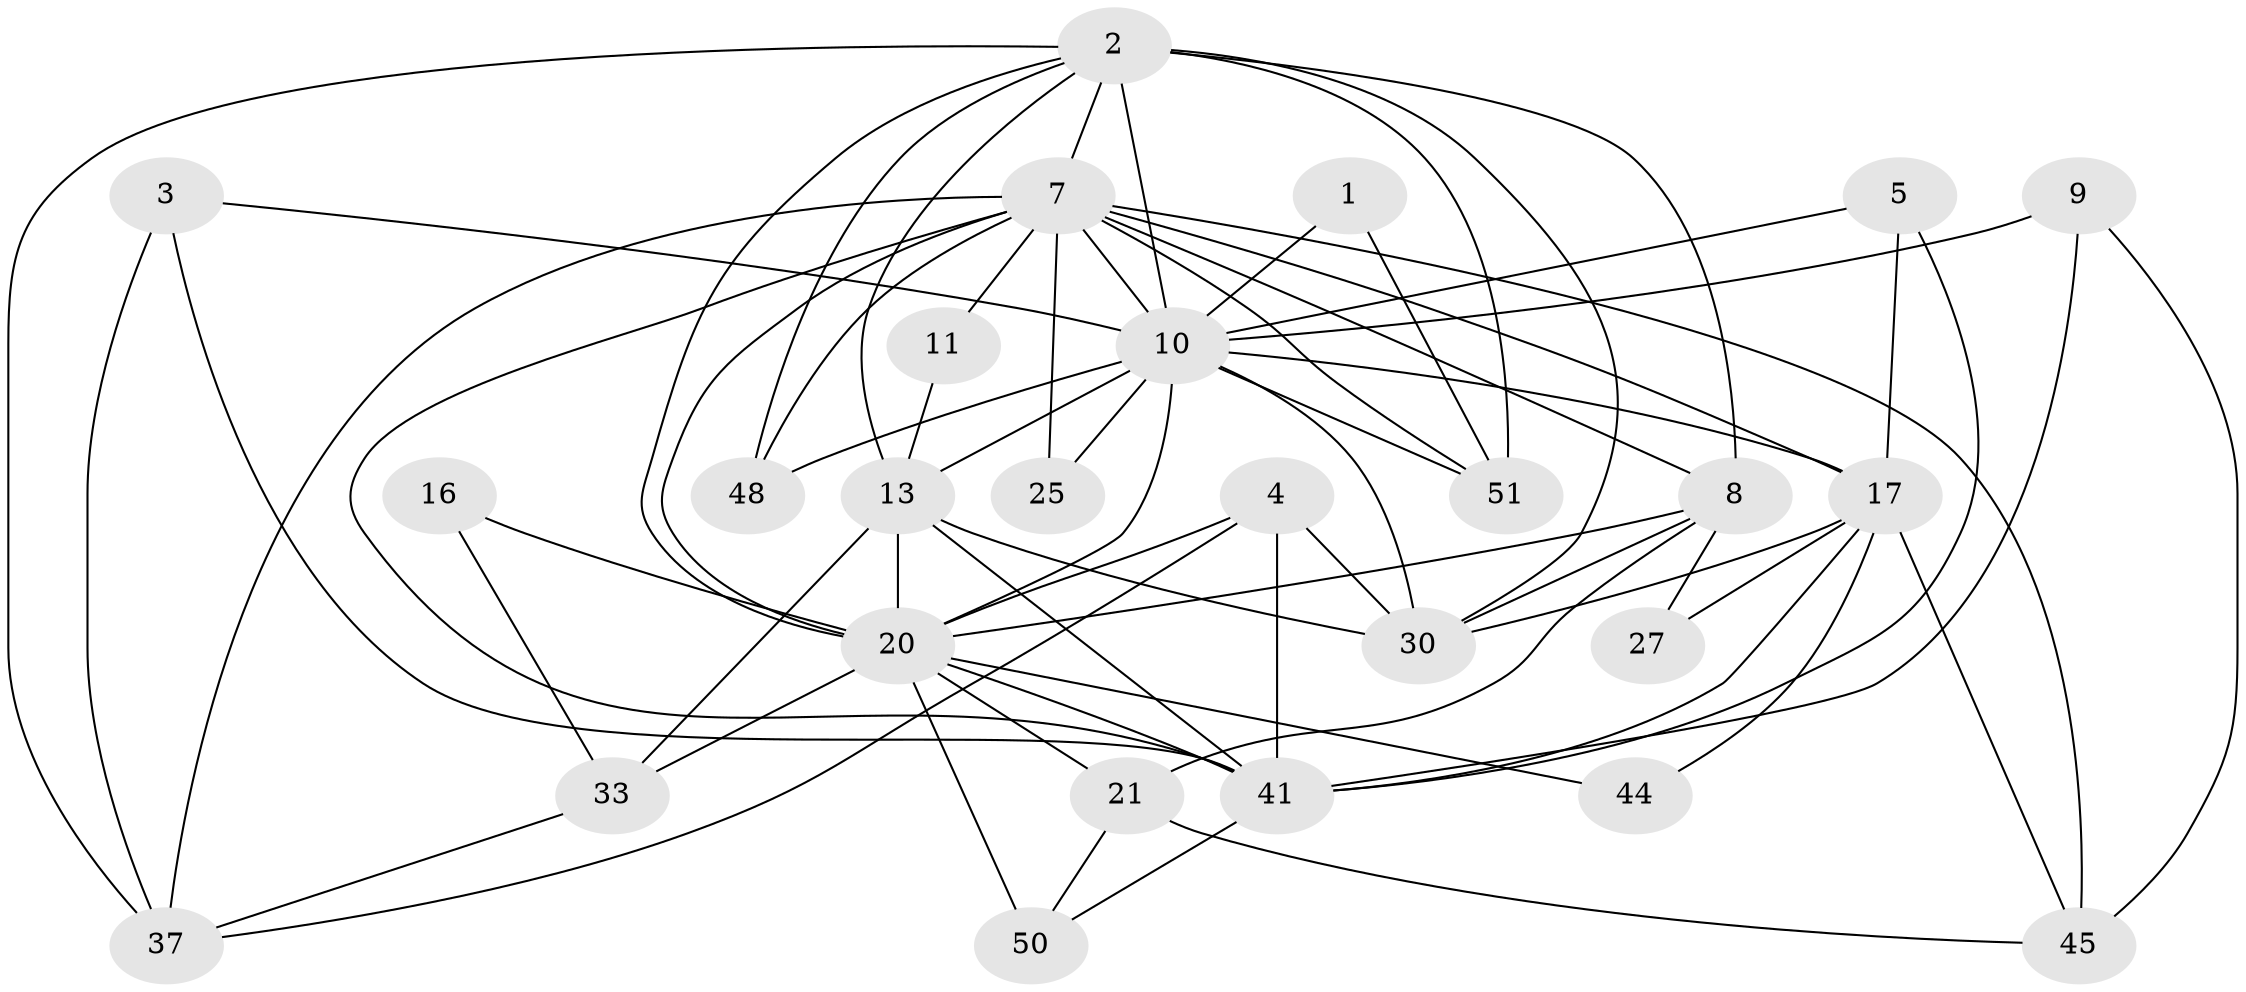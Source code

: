// original degree distribution, {2: 0.1509433962264151, 3: 0.2641509433962264, 5: 0.16981132075471697, 4: 0.2641509433962264, 6: 0.07547169811320754, 7: 0.05660377358490566, 8: 0.018867924528301886}
// Generated by graph-tools (version 1.1) at 2025/14/03/09/25 04:14:55]
// undirected, 26 vertices, 67 edges
graph export_dot {
graph [start="1"]
  node [color=gray90,style=filled];
  1;
  2 [super="+6"];
  3 [super="+19"];
  4 [super="+12"];
  5 [super="+38"];
  7 [super="+14+32"];
  8 [super="+53"];
  9;
  10 [super="+39+24+15"];
  11;
  13 [super="+47"];
  16;
  17 [super="+22"];
  20 [super="+34+42+46"];
  21;
  25;
  27;
  30 [super="+31"];
  33 [super="+36"];
  37;
  41 [super="+43"];
  44;
  45;
  48;
  50;
  51;
  1 -- 51;
  1 -- 10;
  2 -- 8;
  2 -- 37;
  2 -- 13;
  2 -- 48;
  2 -- 51;
  2 -- 20 [weight=2];
  2 -- 30 [weight=2];
  2 -- 7;
  2 -- 10 [weight=2];
  3 -- 37;
  3 -- 41;
  3 -- 10;
  4 -- 37;
  4 -- 20;
  4 -- 30;
  4 -- 41;
  5 -- 41;
  5 -- 17;
  5 -- 10 [weight=2];
  7 -- 10;
  7 -- 37;
  7 -- 8 [weight=2];
  7 -- 41;
  7 -- 11;
  7 -- 48;
  7 -- 17;
  7 -- 51;
  7 -- 20;
  7 -- 25 [weight=2];
  7 -- 45;
  8 -- 21;
  8 -- 27;
  8 -- 30;
  8 -- 20;
  9 -- 45;
  9 -- 41;
  9 -- 10;
  10 -- 25 [weight=2];
  10 -- 30;
  10 -- 48;
  10 -- 20;
  10 -- 51;
  10 -- 17;
  10 -- 13;
  11 -- 13;
  13 -- 33;
  13 -- 20;
  13 -- 41;
  13 -- 30;
  16 -- 33;
  16 -- 20;
  17 -- 44;
  17 -- 30;
  17 -- 41;
  17 -- 27;
  17 -- 45;
  20 -- 50 [weight=2];
  20 -- 41;
  20 -- 21;
  20 -- 44;
  20 -- 33;
  21 -- 45;
  21 -- 50;
  33 -- 37;
  41 -- 50;
}
